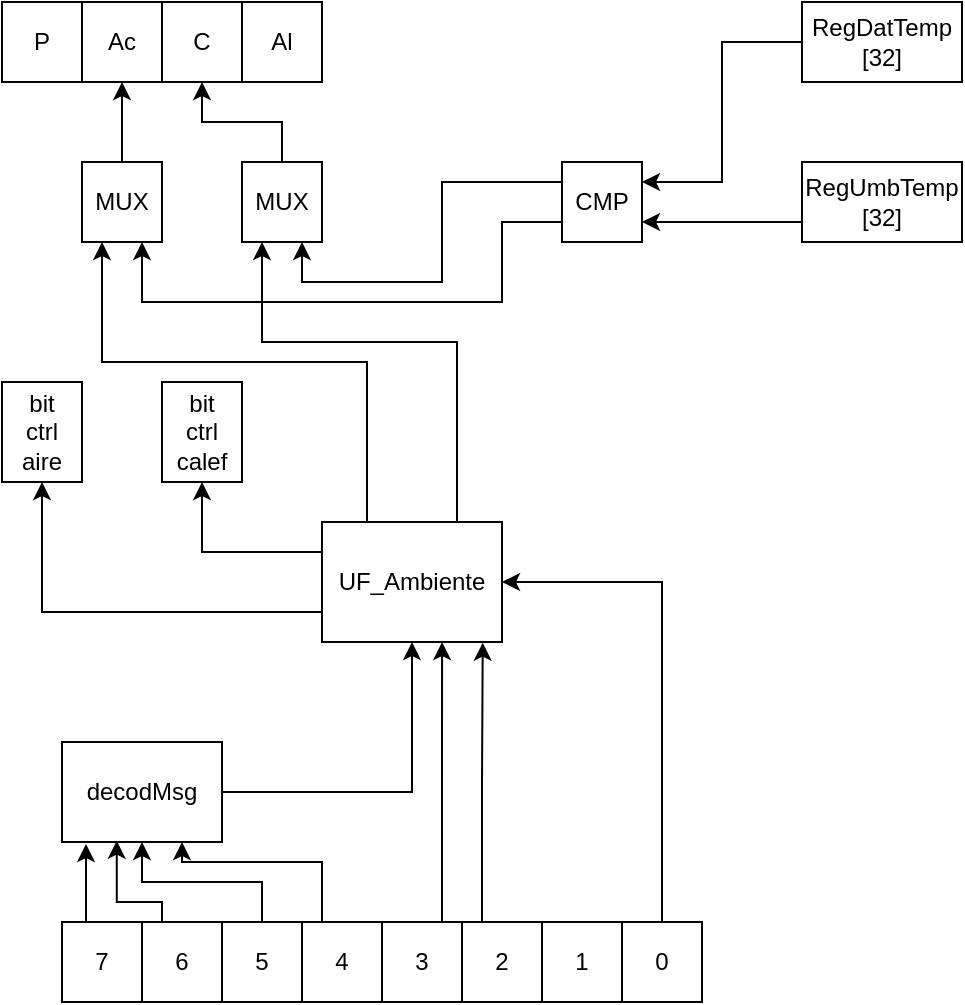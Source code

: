 <mxfile version="14.7.4" type="device"><diagram id="OWE6gKwmS8OFdbPYboRF" name="Page-1"><mxGraphModel dx="781" dy="528" grid="1" gridSize="10" guides="1" tooltips="1" connect="1" arrows="1" fold="1" page="1" pageScale="1" pageWidth="3300" pageHeight="4681" math="0" shadow="0"><root><mxCell id="0"/><mxCell id="1" parent="0"/><mxCell id="gax2nBKEOztwc7-9-jNK-1" value="P" style="rounded=0;whiteSpace=wrap;html=1;" vertex="1" parent="1"><mxGeometry x="160" y="120" width="40" height="40" as="geometry"/></mxCell><mxCell id="gax2nBKEOztwc7-9-jNK-2" value="Ac" style="rounded=0;whiteSpace=wrap;html=1;" vertex="1" parent="1"><mxGeometry x="200" y="120" width="40" height="40" as="geometry"/></mxCell><mxCell id="gax2nBKEOztwc7-9-jNK-3" value="C" style="rounded=0;whiteSpace=wrap;html=1;" vertex="1" parent="1"><mxGeometry x="240" y="120" width="40" height="40" as="geometry"/></mxCell><mxCell id="gax2nBKEOztwc7-9-jNK-4" value="Al" style="rounded=0;whiteSpace=wrap;html=1;" vertex="1" parent="1"><mxGeometry x="280" y="120" width="40" height="40" as="geometry"/></mxCell><mxCell id="gax2nBKEOztwc7-9-jNK-13" style="edgeStyle=orthogonalEdgeStyle;rounded=0;orthogonalLoop=1;jettySize=auto;html=1;entryX=1;entryY=0.25;entryDx=0;entryDy=0;" edge="1" parent="1" source="gax2nBKEOztwc7-9-jNK-5" target="gax2nBKEOztwc7-9-jNK-12"><mxGeometry relative="1" as="geometry"/></mxCell><mxCell id="gax2nBKEOztwc7-9-jNK-5" value="RegDatTemp&lt;br&gt;[32]" style="rounded=0;whiteSpace=wrap;html=1;" vertex="1" parent="1"><mxGeometry x="560" y="120" width="80" height="40" as="geometry"/></mxCell><mxCell id="gax2nBKEOztwc7-9-jNK-14" style="edgeStyle=orthogonalEdgeStyle;rounded=0;orthogonalLoop=1;jettySize=auto;html=1;entryX=1;entryY=0.75;entryDx=0;entryDy=0;" edge="1" parent="1" source="gax2nBKEOztwc7-9-jNK-10" target="gax2nBKEOztwc7-9-jNK-12"><mxGeometry relative="1" as="geometry"><Array as="points"><mxPoint x="550" y="230"/><mxPoint x="550" y="230"/></Array></mxGeometry></mxCell><mxCell id="gax2nBKEOztwc7-9-jNK-10" value="&lt;div&gt;RegUmbTemp&lt;/div&gt;&lt;div&gt;[32]&lt;br&gt;&lt;/div&gt;" style="rounded=0;whiteSpace=wrap;html=1;" vertex="1" parent="1"><mxGeometry x="560" y="200" width="80" height="40" as="geometry"/></mxCell><mxCell id="gax2nBKEOztwc7-9-jNK-19" style="edgeStyle=orthogonalEdgeStyle;rounded=0;orthogonalLoop=1;jettySize=auto;html=1;exitX=0;exitY=0.25;exitDx=0;exitDy=0;entryX=0.75;entryY=1;entryDx=0;entryDy=0;" edge="1" parent="1" source="gax2nBKEOztwc7-9-jNK-12" target="gax2nBKEOztwc7-9-jNK-15"><mxGeometry relative="1" as="geometry"><mxPoint x="370" y="240" as="targetPoint"/></mxGeometry></mxCell><mxCell id="gax2nBKEOztwc7-9-jNK-20" style="edgeStyle=orthogonalEdgeStyle;rounded=0;orthogonalLoop=1;jettySize=auto;html=1;exitX=0;exitY=0.75;exitDx=0;exitDy=0;entryX=0.75;entryY=1;entryDx=0;entryDy=0;" edge="1" parent="1" source="gax2nBKEOztwc7-9-jNK-12" target="gax2nBKEOztwc7-9-jNK-16"><mxGeometry relative="1" as="geometry"><Array as="points"><mxPoint x="410" y="230"/><mxPoint x="410" y="270"/><mxPoint x="230" y="270"/></Array></mxGeometry></mxCell><mxCell id="gax2nBKEOztwc7-9-jNK-12" value="CMP" style="rounded=0;whiteSpace=wrap;html=1;" vertex="1" parent="1"><mxGeometry x="440" y="200" width="40" height="40" as="geometry"/></mxCell><mxCell id="gax2nBKEOztwc7-9-jNK-18" style="edgeStyle=orthogonalEdgeStyle;rounded=0;orthogonalLoop=1;jettySize=auto;html=1;entryX=0.5;entryY=1;entryDx=0;entryDy=0;" edge="1" parent="1" source="gax2nBKEOztwc7-9-jNK-15" target="gax2nBKEOztwc7-9-jNK-3"><mxGeometry relative="1" as="geometry"/></mxCell><mxCell id="gax2nBKEOztwc7-9-jNK-15" value="MUX" style="rounded=0;whiteSpace=wrap;html=1;" vertex="1" parent="1"><mxGeometry x="280" y="200" width="40" height="40" as="geometry"/></mxCell><mxCell id="gax2nBKEOztwc7-9-jNK-17" style="edgeStyle=orthogonalEdgeStyle;rounded=0;orthogonalLoop=1;jettySize=auto;html=1;entryX=0.5;entryY=1;entryDx=0;entryDy=0;" edge="1" parent="1" source="gax2nBKEOztwc7-9-jNK-16" target="gax2nBKEOztwc7-9-jNK-2"><mxGeometry relative="1" as="geometry"/></mxCell><mxCell id="gax2nBKEOztwc7-9-jNK-16" value="&lt;div&gt;MUX&lt;/div&gt;" style="rounded=0;whiteSpace=wrap;html=1;" vertex="1" parent="1"><mxGeometry x="200" y="200" width="40" height="40" as="geometry"/></mxCell><mxCell id="gax2nBKEOztwc7-9-jNK-21" value="bit&lt;br&gt;ctrl&lt;br&gt;aire" style="rounded=0;whiteSpace=wrap;html=1;" vertex="1" parent="1"><mxGeometry x="160" y="310" width="40" height="50" as="geometry"/></mxCell><mxCell id="gax2nBKEOztwc7-9-jNK-22" value="bit&lt;br&gt;ctrl&lt;br&gt;calef" style="rounded=0;whiteSpace=wrap;html=1;" vertex="1" parent="1"><mxGeometry x="240" y="310" width="40" height="50" as="geometry"/></mxCell><mxCell id="gax2nBKEOztwc7-9-jNK-25" style="edgeStyle=orthogonalEdgeStyle;rounded=0;orthogonalLoop=1;jettySize=auto;html=1;exitX=0;exitY=0.25;exitDx=0;exitDy=0;entryX=0.5;entryY=1;entryDx=0;entryDy=0;" edge="1" parent="1" source="gax2nBKEOztwc7-9-jNK-24" target="gax2nBKEOztwc7-9-jNK-22"><mxGeometry relative="1" as="geometry"/></mxCell><mxCell id="gax2nBKEOztwc7-9-jNK-26" style="edgeStyle=orthogonalEdgeStyle;rounded=0;orthogonalLoop=1;jettySize=auto;html=1;exitX=0;exitY=0.75;exitDx=0;exitDy=0;entryX=0.5;entryY=1;entryDx=0;entryDy=0;" edge="1" parent="1" source="gax2nBKEOztwc7-9-jNK-24" target="gax2nBKEOztwc7-9-jNK-21"><mxGeometry relative="1" as="geometry"/></mxCell><mxCell id="gax2nBKEOztwc7-9-jNK-27" style="edgeStyle=orthogonalEdgeStyle;rounded=0;orthogonalLoop=1;jettySize=auto;html=1;exitX=0.25;exitY=0;exitDx=0;exitDy=0;entryX=0.25;entryY=1;entryDx=0;entryDy=0;" edge="1" parent="1" source="gax2nBKEOztwc7-9-jNK-24" target="gax2nBKEOztwc7-9-jNK-16"><mxGeometry relative="1" as="geometry"><mxPoint x="343" y="300" as="targetPoint"/><Array as="points"><mxPoint x="342" y="300"/><mxPoint x="210" y="300"/></Array></mxGeometry></mxCell><mxCell id="gax2nBKEOztwc7-9-jNK-28" style="edgeStyle=orthogonalEdgeStyle;rounded=0;orthogonalLoop=1;jettySize=auto;html=1;exitX=0.75;exitY=0;exitDx=0;exitDy=0;entryX=0.25;entryY=1;entryDx=0;entryDy=0;" edge="1" parent="1" source="gax2nBKEOztwc7-9-jNK-24" target="gax2nBKEOztwc7-9-jNK-15"><mxGeometry relative="1" as="geometry"><Array as="points"><mxPoint x="388" y="290"/><mxPoint x="290" y="290"/></Array></mxGeometry></mxCell><mxCell id="gax2nBKEOztwc7-9-jNK-24" value="&lt;div&gt;UF_Ambiente&lt;/div&gt;" style="rounded=0;whiteSpace=wrap;html=1;" vertex="1" parent="1"><mxGeometry x="320" y="380" width="90" height="60" as="geometry"/></mxCell><mxCell id="gax2nBKEOztwc7-9-jNK-30" style="edgeStyle=orthogonalEdgeStyle;rounded=0;orthogonalLoop=1;jettySize=auto;html=1;entryX=0.5;entryY=1;entryDx=0;entryDy=0;" edge="1" parent="1" source="gax2nBKEOztwc7-9-jNK-29" target="gax2nBKEOztwc7-9-jNK-24"><mxGeometry relative="1" as="geometry"/></mxCell><mxCell id="gax2nBKEOztwc7-9-jNK-29" value="decodMsg" style="rounded=0;whiteSpace=wrap;html=1;" vertex="1" parent="1"><mxGeometry x="190" y="490" width="80" height="50" as="geometry"/></mxCell><mxCell id="gax2nBKEOztwc7-9-jNK-39" style="edgeStyle=orthogonalEdgeStyle;rounded=0;orthogonalLoop=1;jettySize=auto;html=1;entryX=0.15;entryY=1.02;entryDx=0;entryDy=0;entryPerimeter=0;" edge="1" parent="1" source="gax2nBKEOztwc7-9-jNK-31" target="gax2nBKEOztwc7-9-jNK-29"><mxGeometry relative="1" as="geometry"><Array as="points"><mxPoint x="202" y="570"/><mxPoint x="202" y="570"/></Array></mxGeometry></mxCell><mxCell id="gax2nBKEOztwc7-9-jNK-31" value="7" style="rounded=0;whiteSpace=wrap;html=1;" vertex="1" parent="1"><mxGeometry x="190" y="580" width="40" height="40" as="geometry"/></mxCell><mxCell id="gax2nBKEOztwc7-9-jNK-40" style="edgeStyle=orthogonalEdgeStyle;rounded=0;orthogonalLoop=1;jettySize=auto;html=1;entryX=0.342;entryY=0.987;entryDx=0;entryDy=0;entryPerimeter=0;" edge="1" parent="1" source="gax2nBKEOztwc7-9-jNK-32" target="gax2nBKEOztwc7-9-jNK-29"><mxGeometry relative="1" as="geometry"><Array as="points"><mxPoint x="240" y="570"/><mxPoint x="217" y="570"/></Array></mxGeometry></mxCell><mxCell id="gax2nBKEOztwc7-9-jNK-32" value="6" style="rounded=0;whiteSpace=wrap;html=1;" vertex="1" parent="1"><mxGeometry x="230" y="580" width="40" height="40" as="geometry"/></mxCell><mxCell id="gax2nBKEOztwc7-9-jNK-41" style="edgeStyle=orthogonalEdgeStyle;rounded=0;orthogonalLoop=1;jettySize=auto;html=1;entryX=0.5;entryY=1;entryDx=0;entryDy=0;" edge="1" parent="1" source="gax2nBKEOztwc7-9-jNK-33" target="gax2nBKEOztwc7-9-jNK-29"><mxGeometry relative="1" as="geometry"><Array as="points"><mxPoint x="290" y="560"/><mxPoint x="230" y="560"/></Array></mxGeometry></mxCell><mxCell id="gax2nBKEOztwc7-9-jNK-33" value="5" style="rounded=0;whiteSpace=wrap;html=1;" vertex="1" parent="1"><mxGeometry x="270" y="580" width="40" height="40" as="geometry"/></mxCell><mxCell id="gax2nBKEOztwc7-9-jNK-42" style="edgeStyle=orthogonalEdgeStyle;rounded=0;orthogonalLoop=1;jettySize=auto;html=1;entryX=0.75;entryY=1;entryDx=0;entryDy=0;" edge="1" parent="1" source="gax2nBKEOztwc7-9-jNK-34" target="gax2nBKEOztwc7-9-jNK-29"><mxGeometry relative="1" as="geometry"><Array as="points"><mxPoint x="320" y="550"/><mxPoint x="250" y="550"/></Array></mxGeometry></mxCell><mxCell id="gax2nBKEOztwc7-9-jNK-34" value="4" style="rounded=0;whiteSpace=wrap;html=1;" vertex="1" parent="1"><mxGeometry x="310" y="580" width="40" height="40" as="geometry"/></mxCell><mxCell id="gax2nBKEOztwc7-9-jNK-43" style="edgeStyle=orthogonalEdgeStyle;rounded=0;orthogonalLoop=1;jettySize=auto;html=1;entryX=0.667;entryY=1;entryDx=0;entryDy=0;entryPerimeter=0;" edge="1" parent="1" source="gax2nBKEOztwc7-9-jNK-35" target="gax2nBKEOztwc7-9-jNK-24"><mxGeometry relative="1" as="geometry"><Array as="points"><mxPoint x="380" y="540"/><mxPoint x="380" y="540"/></Array></mxGeometry></mxCell><mxCell id="gax2nBKEOztwc7-9-jNK-35" value="3" style="rounded=0;whiteSpace=wrap;html=1;" vertex="1" parent="1"><mxGeometry x="350" y="580" width="40" height="40" as="geometry"/></mxCell><mxCell id="gax2nBKEOztwc7-9-jNK-44" style="edgeStyle=orthogonalEdgeStyle;rounded=0;orthogonalLoop=1;jettySize=auto;html=1;entryX=0.893;entryY=1.006;entryDx=0;entryDy=0;entryPerimeter=0;" edge="1" parent="1" source="gax2nBKEOztwc7-9-jNK-36" target="gax2nBKEOztwc7-9-jNK-24"><mxGeometry relative="1" as="geometry"><Array as="points"><mxPoint x="400" y="510"/><mxPoint x="400" y="510"/></Array></mxGeometry></mxCell><mxCell id="gax2nBKEOztwc7-9-jNK-36" value="2" style="rounded=0;whiteSpace=wrap;html=1;" vertex="1" parent="1"><mxGeometry x="390" y="580" width="40" height="40" as="geometry"/></mxCell><mxCell id="gax2nBKEOztwc7-9-jNK-37" value="1" style="rounded=0;whiteSpace=wrap;html=1;" vertex="1" parent="1"><mxGeometry x="430" y="580" width="40" height="40" as="geometry"/></mxCell><mxCell id="gax2nBKEOztwc7-9-jNK-45" style="edgeStyle=orthogonalEdgeStyle;rounded=0;orthogonalLoop=1;jettySize=auto;html=1;entryX=1;entryY=0.5;entryDx=0;entryDy=0;" edge="1" parent="1" source="gax2nBKEOztwc7-9-jNK-38" target="gax2nBKEOztwc7-9-jNK-24"><mxGeometry relative="1" as="geometry"><Array as="points"><mxPoint x="490" y="410"/></Array></mxGeometry></mxCell><mxCell id="gax2nBKEOztwc7-9-jNK-38" value="0" style="rounded=0;whiteSpace=wrap;html=1;" vertex="1" parent="1"><mxGeometry x="470" y="580" width="40" height="40" as="geometry"/></mxCell></root></mxGraphModel></diagram></mxfile>